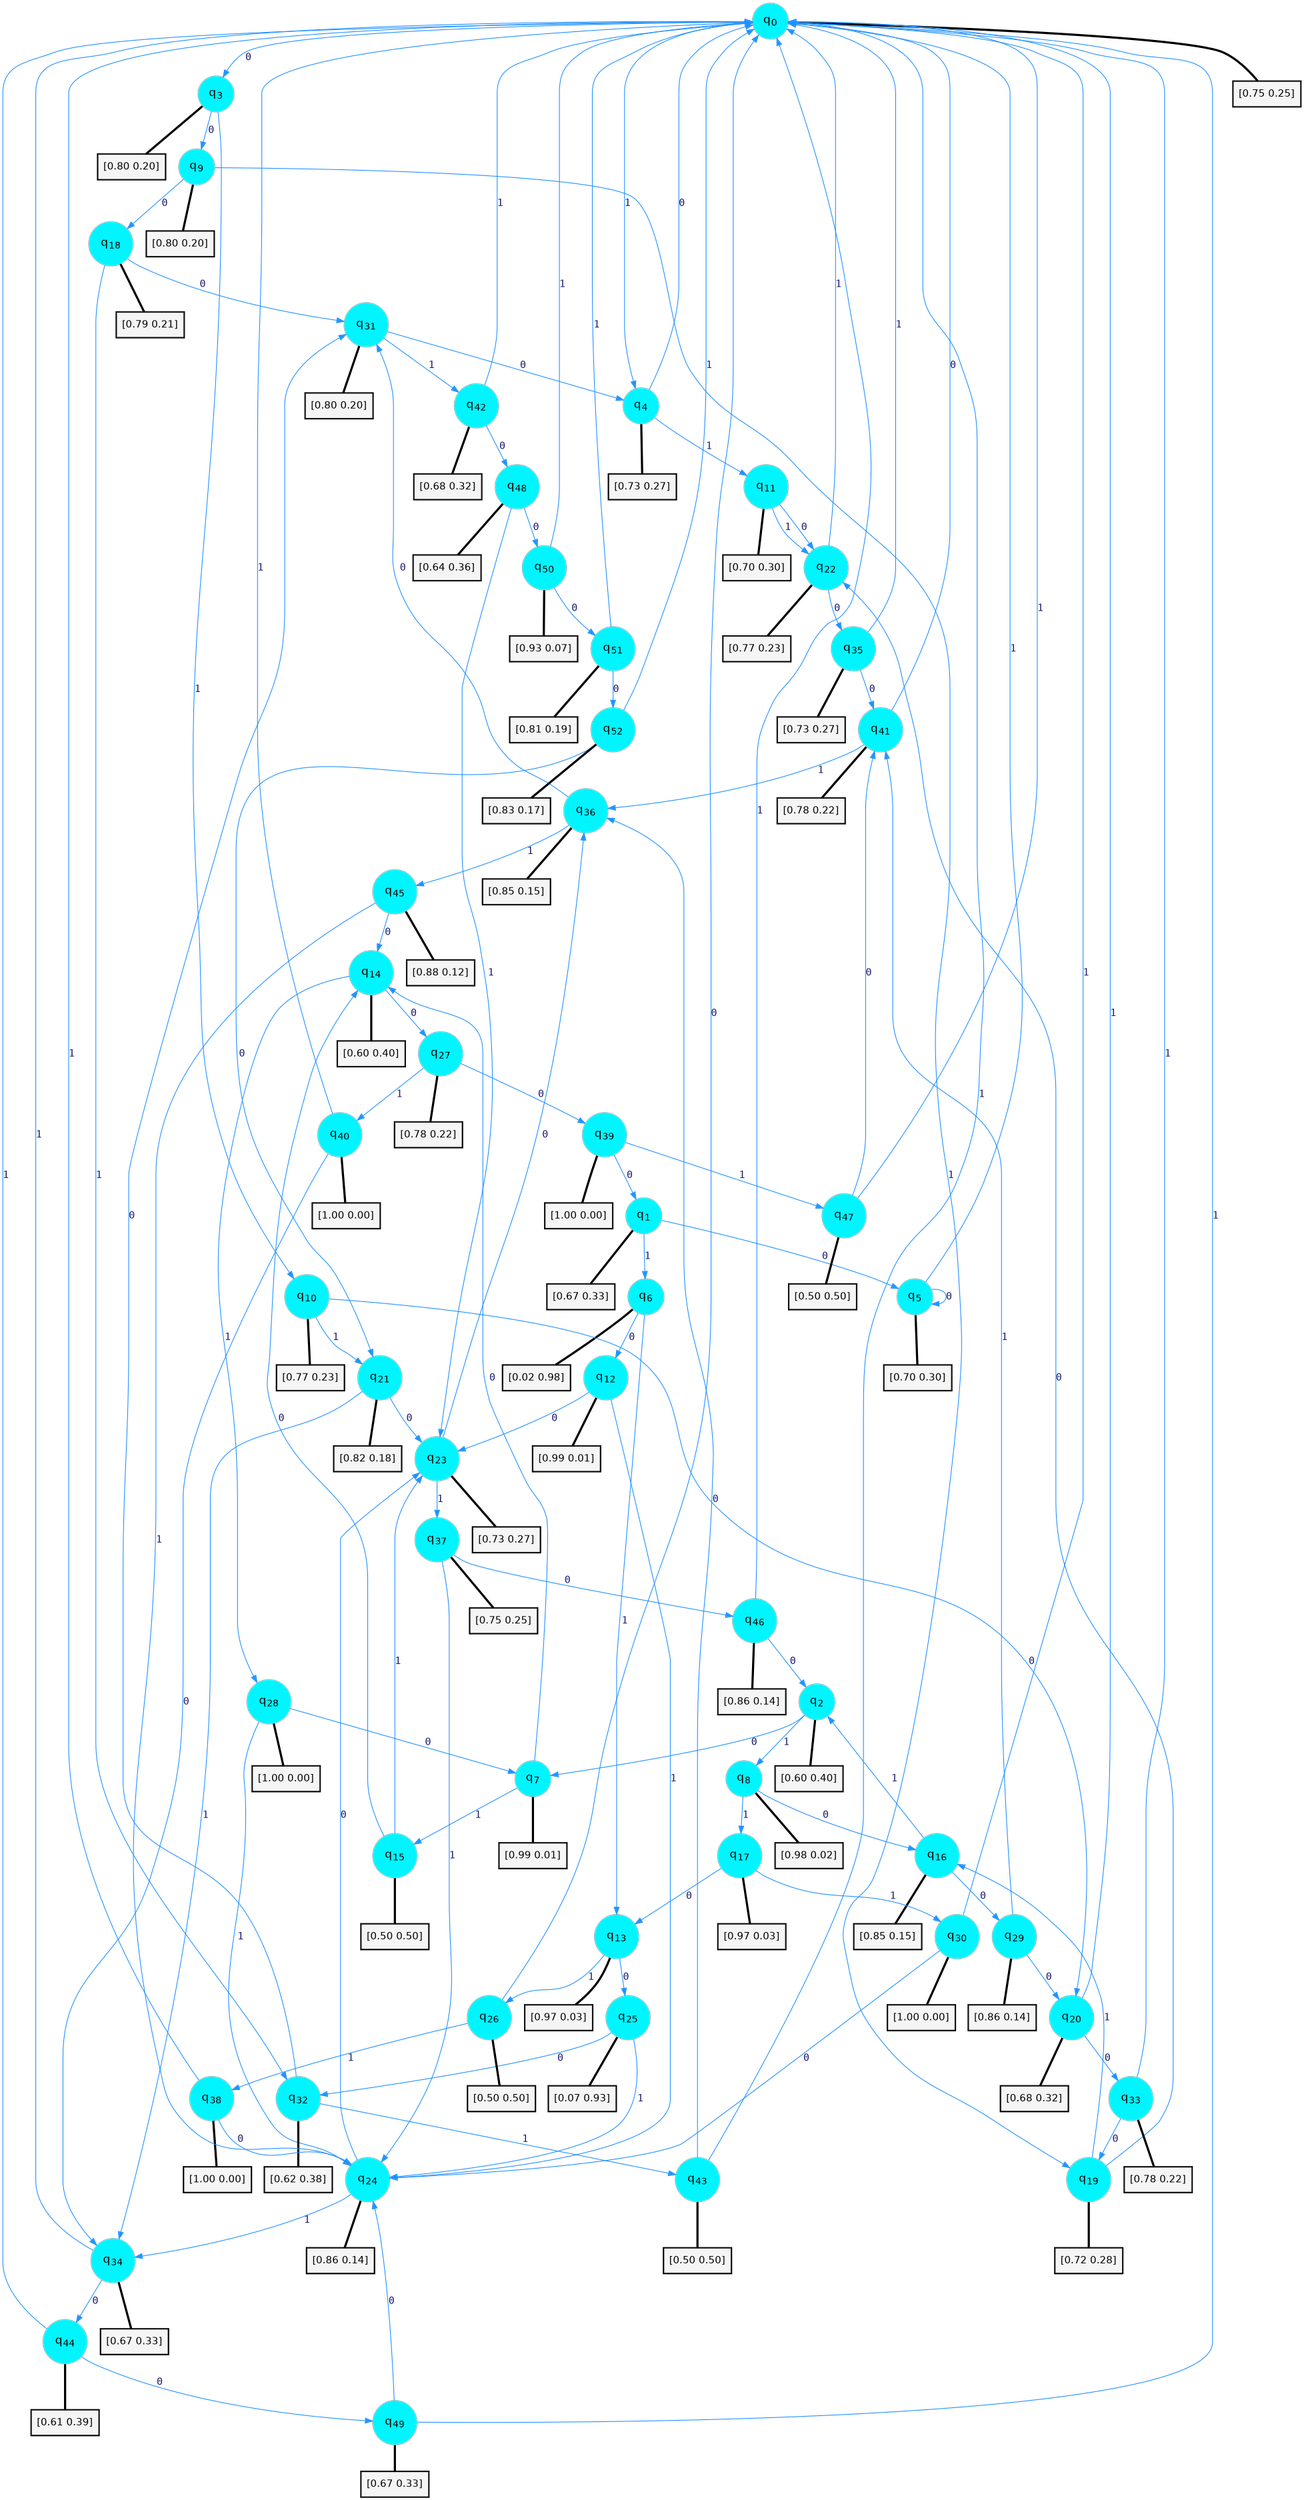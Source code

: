 digraph G {
graph [
bgcolor=transparent, dpi=300, rankdir=TD, size="40,25"];
node [
color=gray, fillcolor=turquoise1, fontcolor=black, fontname=Helvetica, fontsize=16, fontweight=bold, shape=circle, style=filled];
edge [
arrowsize=1, color=dodgerblue1, fontcolor=midnightblue, fontname=courier, fontweight=bold, penwidth=1, style=solid, weight=20];
0[label=<q<SUB>0</SUB>>];
1[label=<q<SUB>1</SUB>>];
2[label=<q<SUB>2</SUB>>];
3[label=<q<SUB>3</SUB>>];
4[label=<q<SUB>4</SUB>>];
5[label=<q<SUB>5</SUB>>];
6[label=<q<SUB>6</SUB>>];
7[label=<q<SUB>7</SUB>>];
8[label=<q<SUB>8</SUB>>];
9[label=<q<SUB>9</SUB>>];
10[label=<q<SUB>10</SUB>>];
11[label=<q<SUB>11</SUB>>];
12[label=<q<SUB>12</SUB>>];
13[label=<q<SUB>13</SUB>>];
14[label=<q<SUB>14</SUB>>];
15[label=<q<SUB>15</SUB>>];
16[label=<q<SUB>16</SUB>>];
17[label=<q<SUB>17</SUB>>];
18[label=<q<SUB>18</SUB>>];
19[label=<q<SUB>19</SUB>>];
20[label=<q<SUB>20</SUB>>];
21[label=<q<SUB>21</SUB>>];
22[label=<q<SUB>22</SUB>>];
23[label=<q<SUB>23</SUB>>];
24[label=<q<SUB>24</SUB>>];
25[label=<q<SUB>25</SUB>>];
26[label=<q<SUB>26</SUB>>];
27[label=<q<SUB>27</SUB>>];
28[label=<q<SUB>28</SUB>>];
29[label=<q<SUB>29</SUB>>];
30[label=<q<SUB>30</SUB>>];
31[label=<q<SUB>31</SUB>>];
32[label=<q<SUB>32</SUB>>];
33[label=<q<SUB>33</SUB>>];
34[label=<q<SUB>34</SUB>>];
35[label=<q<SUB>35</SUB>>];
36[label=<q<SUB>36</SUB>>];
37[label=<q<SUB>37</SUB>>];
38[label=<q<SUB>38</SUB>>];
39[label=<q<SUB>39</SUB>>];
40[label=<q<SUB>40</SUB>>];
41[label=<q<SUB>41</SUB>>];
42[label=<q<SUB>42</SUB>>];
43[label=<q<SUB>43</SUB>>];
44[label=<q<SUB>44</SUB>>];
45[label=<q<SUB>45</SUB>>];
46[label=<q<SUB>46</SUB>>];
47[label=<q<SUB>47</SUB>>];
48[label=<q<SUB>48</SUB>>];
49[label=<q<SUB>49</SUB>>];
50[label=<q<SUB>50</SUB>>];
51[label=<q<SUB>51</SUB>>];
52[label=<q<SUB>52</SUB>>];
53[label="[0.75 0.25]", shape=box,fontcolor=black, fontname=Helvetica, fontsize=14, penwidth=2, fillcolor=whitesmoke,color=black];
54[label="[0.67 0.33]", shape=box,fontcolor=black, fontname=Helvetica, fontsize=14, penwidth=2, fillcolor=whitesmoke,color=black];
55[label="[0.60 0.40]", shape=box,fontcolor=black, fontname=Helvetica, fontsize=14, penwidth=2, fillcolor=whitesmoke,color=black];
56[label="[0.80 0.20]", shape=box,fontcolor=black, fontname=Helvetica, fontsize=14, penwidth=2, fillcolor=whitesmoke,color=black];
57[label="[0.73 0.27]", shape=box,fontcolor=black, fontname=Helvetica, fontsize=14, penwidth=2, fillcolor=whitesmoke,color=black];
58[label="[0.70 0.30]", shape=box,fontcolor=black, fontname=Helvetica, fontsize=14, penwidth=2, fillcolor=whitesmoke,color=black];
59[label="[0.02 0.98]", shape=box,fontcolor=black, fontname=Helvetica, fontsize=14, penwidth=2, fillcolor=whitesmoke,color=black];
60[label="[0.99 0.01]", shape=box,fontcolor=black, fontname=Helvetica, fontsize=14, penwidth=2, fillcolor=whitesmoke,color=black];
61[label="[0.98 0.02]", shape=box,fontcolor=black, fontname=Helvetica, fontsize=14, penwidth=2, fillcolor=whitesmoke,color=black];
62[label="[0.80 0.20]", shape=box,fontcolor=black, fontname=Helvetica, fontsize=14, penwidth=2, fillcolor=whitesmoke,color=black];
63[label="[0.77 0.23]", shape=box,fontcolor=black, fontname=Helvetica, fontsize=14, penwidth=2, fillcolor=whitesmoke,color=black];
64[label="[0.70 0.30]", shape=box,fontcolor=black, fontname=Helvetica, fontsize=14, penwidth=2, fillcolor=whitesmoke,color=black];
65[label="[0.99 0.01]", shape=box,fontcolor=black, fontname=Helvetica, fontsize=14, penwidth=2, fillcolor=whitesmoke,color=black];
66[label="[0.97 0.03]", shape=box,fontcolor=black, fontname=Helvetica, fontsize=14, penwidth=2, fillcolor=whitesmoke,color=black];
67[label="[0.60 0.40]", shape=box,fontcolor=black, fontname=Helvetica, fontsize=14, penwidth=2, fillcolor=whitesmoke,color=black];
68[label="[0.50 0.50]", shape=box,fontcolor=black, fontname=Helvetica, fontsize=14, penwidth=2, fillcolor=whitesmoke,color=black];
69[label="[0.85 0.15]", shape=box,fontcolor=black, fontname=Helvetica, fontsize=14, penwidth=2, fillcolor=whitesmoke,color=black];
70[label="[0.97 0.03]", shape=box,fontcolor=black, fontname=Helvetica, fontsize=14, penwidth=2, fillcolor=whitesmoke,color=black];
71[label="[0.79 0.21]", shape=box,fontcolor=black, fontname=Helvetica, fontsize=14, penwidth=2, fillcolor=whitesmoke,color=black];
72[label="[0.72 0.28]", shape=box,fontcolor=black, fontname=Helvetica, fontsize=14, penwidth=2, fillcolor=whitesmoke,color=black];
73[label="[0.68 0.32]", shape=box,fontcolor=black, fontname=Helvetica, fontsize=14, penwidth=2, fillcolor=whitesmoke,color=black];
74[label="[0.82 0.18]", shape=box,fontcolor=black, fontname=Helvetica, fontsize=14, penwidth=2, fillcolor=whitesmoke,color=black];
75[label="[0.77 0.23]", shape=box,fontcolor=black, fontname=Helvetica, fontsize=14, penwidth=2, fillcolor=whitesmoke,color=black];
76[label="[0.73 0.27]", shape=box,fontcolor=black, fontname=Helvetica, fontsize=14, penwidth=2, fillcolor=whitesmoke,color=black];
77[label="[0.86 0.14]", shape=box,fontcolor=black, fontname=Helvetica, fontsize=14, penwidth=2, fillcolor=whitesmoke,color=black];
78[label="[0.07 0.93]", shape=box,fontcolor=black, fontname=Helvetica, fontsize=14, penwidth=2, fillcolor=whitesmoke,color=black];
79[label="[0.50 0.50]", shape=box,fontcolor=black, fontname=Helvetica, fontsize=14, penwidth=2, fillcolor=whitesmoke,color=black];
80[label="[0.78 0.22]", shape=box,fontcolor=black, fontname=Helvetica, fontsize=14, penwidth=2, fillcolor=whitesmoke,color=black];
81[label="[1.00 0.00]", shape=box,fontcolor=black, fontname=Helvetica, fontsize=14, penwidth=2, fillcolor=whitesmoke,color=black];
82[label="[0.86 0.14]", shape=box,fontcolor=black, fontname=Helvetica, fontsize=14, penwidth=2, fillcolor=whitesmoke,color=black];
83[label="[1.00 0.00]", shape=box,fontcolor=black, fontname=Helvetica, fontsize=14, penwidth=2, fillcolor=whitesmoke,color=black];
84[label="[0.80 0.20]", shape=box,fontcolor=black, fontname=Helvetica, fontsize=14, penwidth=2, fillcolor=whitesmoke,color=black];
85[label="[0.62 0.38]", shape=box,fontcolor=black, fontname=Helvetica, fontsize=14, penwidth=2, fillcolor=whitesmoke,color=black];
86[label="[0.78 0.22]", shape=box,fontcolor=black, fontname=Helvetica, fontsize=14, penwidth=2, fillcolor=whitesmoke,color=black];
87[label="[0.67 0.33]", shape=box,fontcolor=black, fontname=Helvetica, fontsize=14, penwidth=2, fillcolor=whitesmoke,color=black];
88[label="[0.73 0.27]", shape=box,fontcolor=black, fontname=Helvetica, fontsize=14, penwidth=2, fillcolor=whitesmoke,color=black];
89[label="[0.85 0.15]", shape=box,fontcolor=black, fontname=Helvetica, fontsize=14, penwidth=2, fillcolor=whitesmoke,color=black];
90[label="[0.75 0.25]", shape=box,fontcolor=black, fontname=Helvetica, fontsize=14, penwidth=2, fillcolor=whitesmoke,color=black];
91[label="[1.00 0.00]", shape=box,fontcolor=black, fontname=Helvetica, fontsize=14, penwidth=2, fillcolor=whitesmoke,color=black];
92[label="[1.00 0.00]", shape=box,fontcolor=black, fontname=Helvetica, fontsize=14, penwidth=2, fillcolor=whitesmoke,color=black];
93[label="[1.00 0.00]", shape=box,fontcolor=black, fontname=Helvetica, fontsize=14, penwidth=2, fillcolor=whitesmoke,color=black];
94[label="[0.78 0.22]", shape=box,fontcolor=black, fontname=Helvetica, fontsize=14, penwidth=2, fillcolor=whitesmoke,color=black];
95[label="[0.68 0.32]", shape=box,fontcolor=black, fontname=Helvetica, fontsize=14, penwidth=2, fillcolor=whitesmoke,color=black];
96[label="[0.50 0.50]", shape=box,fontcolor=black, fontname=Helvetica, fontsize=14, penwidth=2, fillcolor=whitesmoke,color=black];
97[label="[0.61 0.39]", shape=box,fontcolor=black, fontname=Helvetica, fontsize=14, penwidth=2, fillcolor=whitesmoke,color=black];
98[label="[0.88 0.12]", shape=box,fontcolor=black, fontname=Helvetica, fontsize=14, penwidth=2, fillcolor=whitesmoke,color=black];
99[label="[0.86 0.14]", shape=box,fontcolor=black, fontname=Helvetica, fontsize=14, penwidth=2, fillcolor=whitesmoke,color=black];
100[label="[0.50 0.50]", shape=box,fontcolor=black, fontname=Helvetica, fontsize=14, penwidth=2, fillcolor=whitesmoke,color=black];
101[label="[0.64 0.36]", shape=box,fontcolor=black, fontname=Helvetica, fontsize=14, penwidth=2, fillcolor=whitesmoke,color=black];
102[label="[0.67 0.33]", shape=box,fontcolor=black, fontname=Helvetica, fontsize=14, penwidth=2, fillcolor=whitesmoke,color=black];
103[label="[0.93 0.07]", shape=box,fontcolor=black, fontname=Helvetica, fontsize=14, penwidth=2, fillcolor=whitesmoke,color=black];
104[label="[0.81 0.19]", shape=box,fontcolor=black, fontname=Helvetica, fontsize=14, penwidth=2, fillcolor=whitesmoke,color=black];
105[label="[0.83 0.17]", shape=box,fontcolor=black, fontname=Helvetica, fontsize=14, penwidth=2, fillcolor=whitesmoke,color=black];
0->3 [label=0];
0->4 [label=1];
0->53 [arrowhead=none, penwidth=3,color=black];
1->5 [label=0];
1->6 [label=1];
1->54 [arrowhead=none, penwidth=3,color=black];
2->7 [label=0];
2->8 [label=1];
2->55 [arrowhead=none, penwidth=3,color=black];
3->9 [label=0];
3->10 [label=1];
3->56 [arrowhead=none, penwidth=3,color=black];
4->0 [label=0];
4->11 [label=1];
4->57 [arrowhead=none, penwidth=3,color=black];
5->5 [label=0];
5->0 [label=1];
5->58 [arrowhead=none, penwidth=3,color=black];
6->12 [label=0];
6->13 [label=1];
6->59 [arrowhead=none, penwidth=3,color=black];
7->14 [label=0];
7->15 [label=1];
7->60 [arrowhead=none, penwidth=3,color=black];
8->16 [label=0];
8->17 [label=1];
8->61 [arrowhead=none, penwidth=3,color=black];
9->18 [label=0];
9->19 [label=1];
9->62 [arrowhead=none, penwidth=3,color=black];
10->20 [label=0];
10->21 [label=1];
10->63 [arrowhead=none, penwidth=3,color=black];
11->22 [label=0];
11->22 [label=1];
11->64 [arrowhead=none, penwidth=3,color=black];
12->23 [label=0];
12->24 [label=1];
12->65 [arrowhead=none, penwidth=3,color=black];
13->25 [label=0];
13->26 [label=1];
13->66 [arrowhead=none, penwidth=3,color=black];
14->27 [label=0];
14->28 [label=1];
14->67 [arrowhead=none, penwidth=3,color=black];
15->14 [label=0];
15->23 [label=1];
15->68 [arrowhead=none, penwidth=3,color=black];
16->29 [label=0];
16->2 [label=1];
16->69 [arrowhead=none, penwidth=3,color=black];
17->13 [label=0];
17->30 [label=1];
17->70 [arrowhead=none, penwidth=3,color=black];
18->31 [label=0];
18->32 [label=1];
18->71 [arrowhead=none, penwidth=3,color=black];
19->22 [label=0];
19->16 [label=1];
19->72 [arrowhead=none, penwidth=3,color=black];
20->33 [label=0];
20->0 [label=1];
20->73 [arrowhead=none, penwidth=3,color=black];
21->23 [label=0];
21->34 [label=1];
21->74 [arrowhead=none, penwidth=3,color=black];
22->35 [label=0];
22->0 [label=1];
22->75 [arrowhead=none, penwidth=3,color=black];
23->36 [label=0];
23->37 [label=1];
23->76 [arrowhead=none, penwidth=3,color=black];
24->23 [label=0];
24->34 [label=1];
24->77 [arrowhead=none, penwidth=3,color=black];
25->32 [label=0];
25->24 [label=1];
25->78 [arrowhead=none, penwidth=3,color=black];
26->0 [label=0];
26->38 [label=1];
26->79 [arrowhead=none, penwidth=3,color=black];
27->39 [label=0];
27->40 [label=1];
27->80 [arrowhead=none, penwidth=3,color=black];
28->7 [label=0];
28->24 [label=1];
28->81 [arrowhead=none, penwidth=3,color=black];
29->20 [label=0];
29->41 [label=1];
29->82 [arrowhead=none, penwidth=3,color=black];
30->24 [label=0];
30->0 [label=1];
30->83 [arrowhead=none, penwidth=3,color=black];
31->4 [label=0];
31->42 [label=1];
31->84 [arrowhead=none, penwidth=3,color=black];
32->31 [label=0];
32->43 [label=1];
32->85 [arrowhead=none, penwidth=3,color=black];
33->19 [label=0];
33->0 [label=1];
33->86 [arrowhead=none, penwidth=3,color=black];
34->44 [label=0];
34->0 [label=1];
34->87 [arrowhead=none, penwidth=3,color=black];
35->41 [label=0];
35->0 [label=1];
35->88 [arrowhead=none, penwidth=3,color=black];
36->31 [label=0];
36->45 [label=1];
36->89 [arrowhead=none, penwidth=3,color=black];
37->46 [label=0];
37->24 [label=1];
37->90 [arrowhead=none, penwidth=3,color=black];
38->24 [label=0];
38->0 [label=1];
38->91 [arrowhead=none, penwidth=3,color=black];
39->1 [label=0];
39->47 [label=1];
39->92 [arrowhead=none, penwidth=3,color=black];
40->34 [label=0];
40->0 [label=1];
40->93 [arrowhead=none, penwidth=3,color=black];
41->0 [label=0];
41->36 [label=1];
41->94 [arrowhead=none, penwidth=3,color=black];
42->48 [label=0];
42->0 [label=1];
42->95 [arrowhead=none, penwidth=3,color=black];
43->36 [label=0];
43->0 [label=1];
43->96 [arrowhead=none, penwidth=3,color=black];
44->49 [label=0];
44->0 [label=1];
44->97 [arrowhead=none, penwidth=3,color=black];
45->14 [label=0];
45->24 [label=1];
45->98 [arrowhead=none, penwidth=3,color=black];
46->2 [label=0];
46->0 [label=1];
46->99 [arrowhead=none, penwidth=3,color=black];
47->41 [label=0];
47->0 [label=1];
47->100 [arrowhead=none, penwidth=3,color=black];
48->50 [label=0];
48->23 [label=1];
48->101 [arrowhead=none, penwidth=3,color=black];
49->24 [label=0];
49->0 [label=1];
49->102 [arrowhead=none, penwidth=3,color=black];
50->51 [label=0];
50->0 [label=1];
50->103 [arrowhead=none, penwidth=3,color=black];
51->52 [label=0];
51->0 [label=1];
51->104 [arrowhead=none, penwidth=3,color=black];
52->21 [label=0];
52->0 [label=1];
52->105 [arrowhead=none, penwidth=3,color=black];
}

